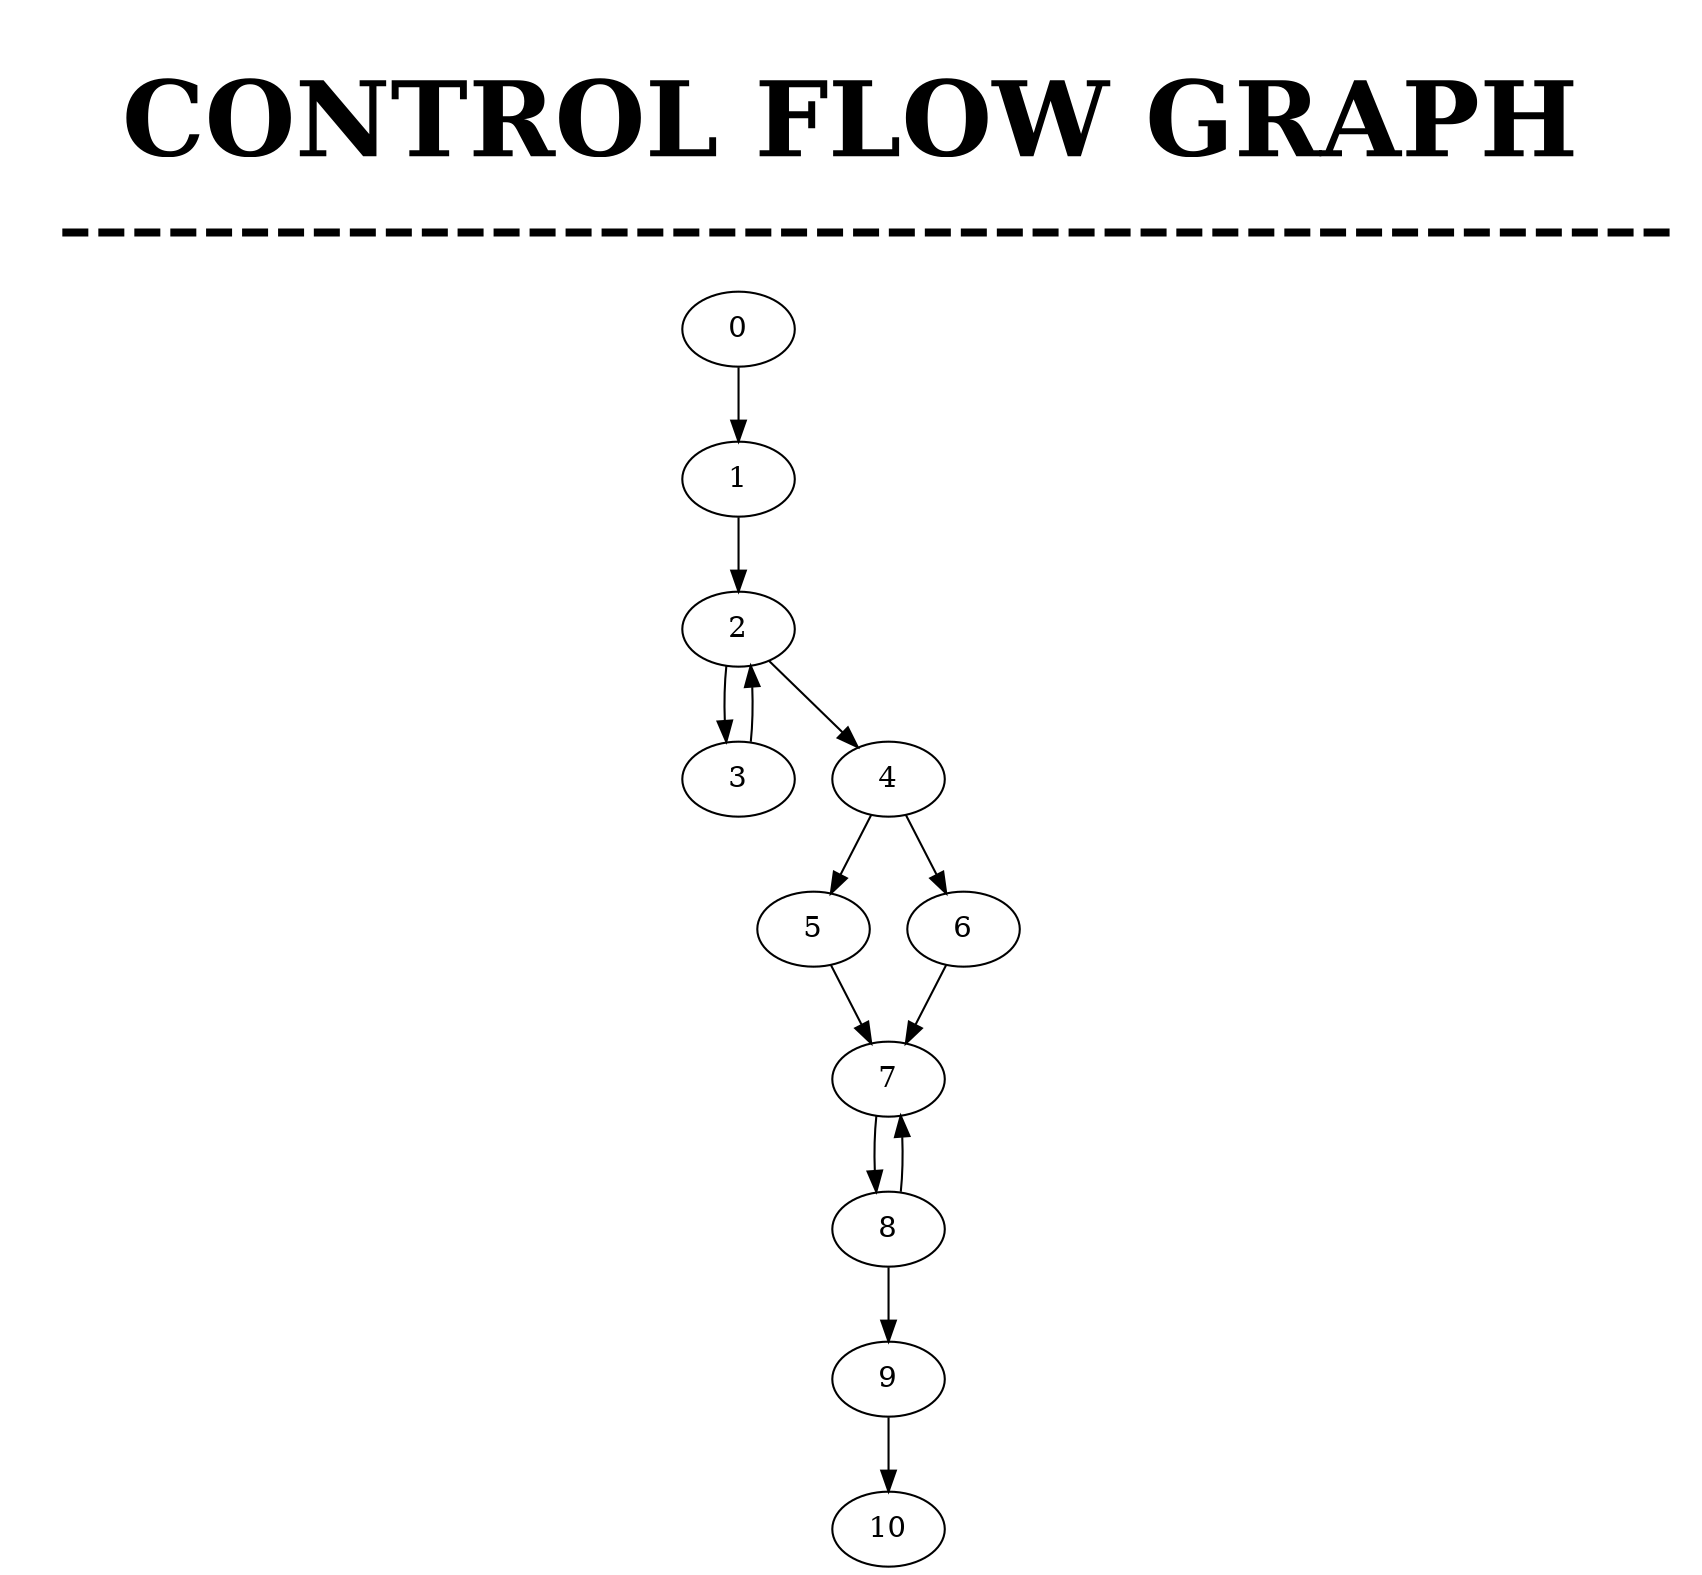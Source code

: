 digraph G {
label = <<br/><br/><font point-size='50'><b>CONTROL FLOW GRAPH</b><br/> 
---------------------------------------------</font><br/>>; labelloc = t;0->1;
1->2;
2->3;
3->2;
2->4;
4->5;
5->7;
7->8;
8->7;
8->9;
9->10;
4->6;
6->7;
}